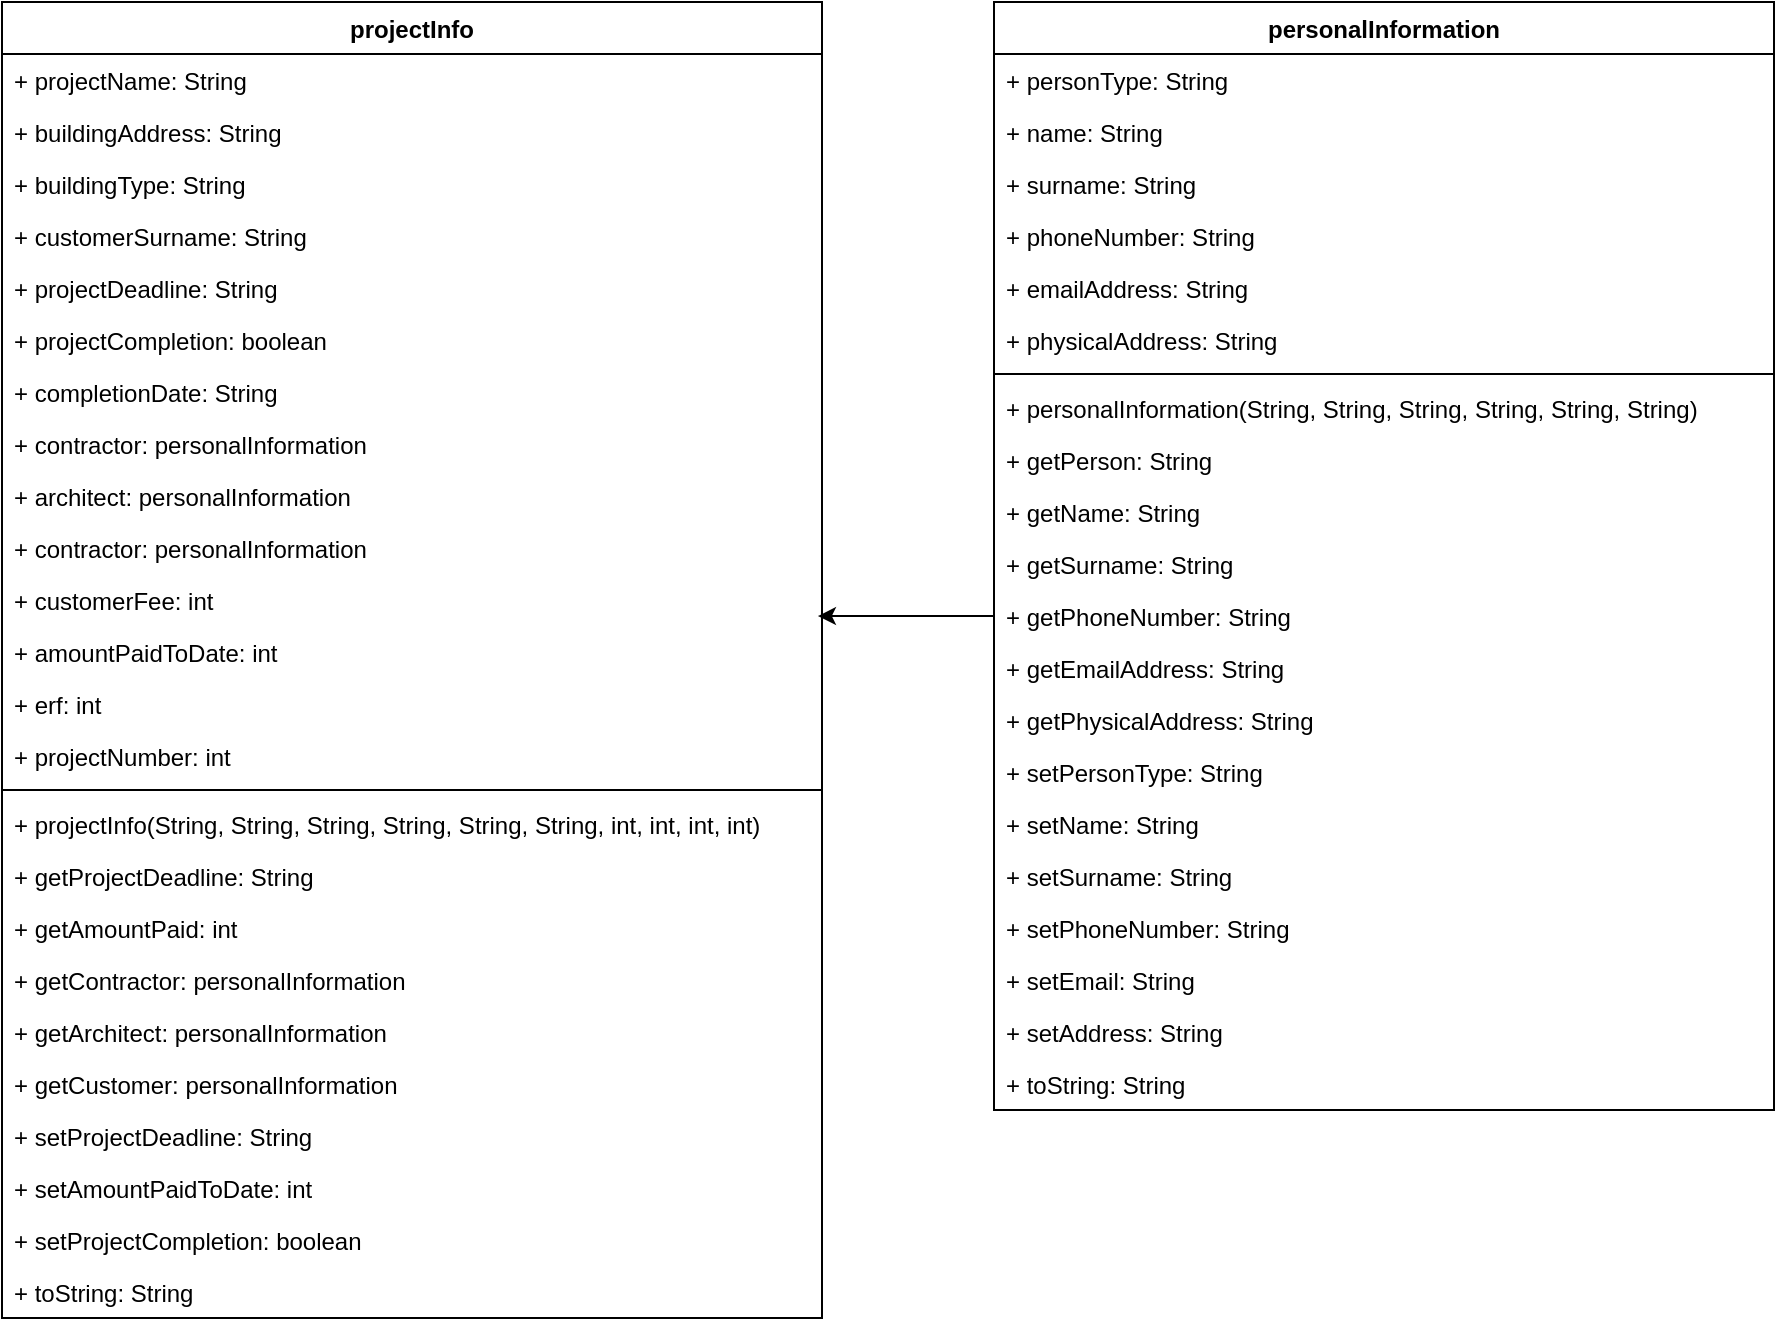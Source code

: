 <mxfile version="18.0.0" type="device"><diagram id="C5RBs43oDa-KdzZeNtuy" name="Page-1"><mxGraphModel dx="946" dy="672" grid="1" gridSize="10" guides="1" tooltips="1" connect="1" arrows="1" fold="1" page="1" pageScale="1" pageWidth="1169" pageHeight="1654" math="0" shadow="0"><root><mxCell id="WIyWlLk6GJQsqaUBKTNV-0"/><mxCell id="WIyWlLk6GJQsqaUBKTNV-1" parent="WIyWlLk6GJQsqaUBKTNV-0"/><mxCell id="fwlJzm1kkUeJA9PwiiAQ-12" value="projectInfo" style="swimlane;fontStyle=1;align=center;verticalAlign=top;childLayout=stackLayout;horizontal=1;startSize=26;horizontalStack=0;resizeParent=1;resizeParentMax=0;resizeLast=0;collapsible=1;marginBottom=0;fontColor=#000000;" vertex="1" parent="WIyWlLk6GJQsqaUBKTNV-1"><mxGeometry x="4" y="110" width="410" height="658" as="geometry"/></mxCell><mxCell id="fwlJzm1kkUeJA9PwiiAQ-13" value="+ projectName: String&#10;" style="text;strokeColor=none;fillColor=none;align=left;verticalAlign=top;spacingLeft=4;spacingRight=4;overflow=hidden;rotatable=0;points=[[0,0.5],[1,0.5]];portConstraint=eastwest;fontColor=#000000;" vertex="1" parent="fwlJzm1kkUeJA9PwiiAQ-12"><mxGeometry y="26" width="410" height="26" as="geometry"/></mxCell><mxCell id="fwlJzm1kkUeJA9PwiiAQ-16" value="+ buildingAddress: String" style="text;strokeColor=none;fillColor=none;align=left;verticalAlign=top;spacingLeft=4;spacingRight=4;overflow=hidden;rotatable=0;points=[[0,0.5],[1,0.5]];portConstraint=eastwest;fontColor=#000000;" vertex="1" parent="fwlJzm1kkUeJA9PwiiAQ-12"><mxGeometry y="52" width="410" height="26" as="geometry"/></mxCell><mxCell id="fwlJzm1kkUeJA9PwiiAQ-17" value="+ buildingType: String" style="text;strokeColor=none;fillColor=none;align=left;verticalAlign=top;spacingLeft=4;spacingRight=4;overflow=hidden;rotatable=0;points=[[0,0.5],[1,0.5]];portConstraint=eastwest;fontColor=#000000;" vertex="1" parent="fwlJzm1kkUeJA9PwiiAQ-12"><mxGeometry y="78" width="410" height="26" as="geometry"/></mxCell><mxCell id="fwlJzm1kkUeJA9PwiiAQ-18" value="+ customerSurname: String&#10;" style="text;strokeColor=none;fillColor=none;align=left;verticalAlign=top;spacingLeft=4;spacingRight=4;overflow=hidden;rotatable=0;points=[[0,0.5],[1,0.5]];portConstraint=eastwest;fontColor=#000000;" vertex="1" parent="fwlJzm1kkUeJA9PwiiAQ-12"><mxGeometry y="104" width="410" height="26" as="geometry"/></mxCell><mxCell id="fwlJzm1kkUeJA9PwiiAQ-19" value="+ projectDeadline: String" style="text;strokeColor=none;fillColor=none;align=left;verticalAlign=top;spacingLeft=4;spacingRight=4;overflow=hidden;rotatable=0;points=[[0,0.5],[1,0.5]];portConstraint=eastwest;fontColor=#000000;" vertex="1" parent="fwlJzm1kkUeJA9PwiiAQ-12"><mxGeometry y="130" width="410" height="26" as="geometry"/></mxCell><mxCell id="fwlJzm1kkUeJA9PwiiAQ-20" value="+ projectCompletion: boolean" style="text;strokeColor=none;fillColor=none;align=left;verticalAlign=top;spacingLeft=4;spacingRight=4;overflow=hidden;rotatable=0;points=[[0,0.5],[1,0.5]];portConstraint=eastwest;fontColor=#000000;" vertex="1" parent="fwlJzm1kkUeJA9PwiiAQ-12"><mxGeometry y="156" width="410" height="26" as="geometry"/></mxCell><mxCell id="fwlJzm1kkUeJA9PwiiAQ-45" value="+ completionDate: String" style="text;strokeColor=none;fillColor=none;align=left;verticalAlign=top;spacingLeft=4;spacingRight=4;overflow=hidden;rotatable=0;points=[[0,0.5],[1,0.5]];portConstraint=eastwest;fontColor=#000000;" vertex="1" parent="fwlJzm1kkUeJA9PwiiAQ-12"><mxGeometry y="182" width="410" height="26" as="geometry"/></mxCell><mxCell id="fwlJzm1kkUeJA9PwiiAQ-46" value="+ contractor: personalInformation" style="text;strokeColor=none;fillColor=none;align=left;verticalAlign=top;spacingLeft=4;spacingRight=4;overflow=hidden;rotatable=0;points=[[0,0.5],[1,0.5]];portConstraint=eastwest;fontColor=#000000;" vertex="1" parent="fwlJzm1kkUeJA9PwiiAQ-12"><mxGeometry y="208" width="410" height="26" as="geometry"/></mxCell><mxCell id="fwlJzm1kkUeJA9PwiiAQ-47" value="+ architect: personalInformation" style="text;strokeColor=none;fillColor=none;align=left;verticalAlign=top;spacingLeft=4;spacingRight=4;overflow=hidden;rotatable=0;points=[[0,0.5],[1,0.5]];portConstraint=eastwest;fontColor=#000000;" vertex="1" parent="fwlJzm1kkUeJA9PwiiAQ-12"><mxGeometry y="234" width="410" height="26" as="geometry"/></mxCell><mxCell id="fwlJzm1kkUeJA9PwiiAQ-48" value="+ contractor: personalInformation" style="text;strokeColor=none;fillColor=none;align=left;verticalAlign=top;spacingLeft=4;spacingRight=4;overflow=hidden;rotatable=0;points=[[0,0.5],[1,0.5]];portConstraint=eastwest;fontColor=#000000;" vertex="1" parent="fwlJzm1kkUeJA9PwiiAQ-12"><mxGeometry y="260" width="410" height="26" as="geometry"/></mxCell><mxCell id="fwlJzm1kkUeJA9PwiiAQ-21" value="+ customerFee: int" style="text;strokeColor=none;fillColor=none;align=left;verticalAlign=top;spacingLeft=4;spacingRight=4;overflow=hidden;rotatable=0;points=[[0,0.5],[1,0.5]];portConstraint=eastwest;fontColor=#000000;" vertex="1" parent="fwlJzm1kkUeJA9PwiiAQ-12"><mxGeometry y="286" width="410" height="26" as="geometry"/></mxCell><mxCell id="fwlJzm1kkUeJA9PwiiAQ-22" value="+ amountPaidToDate: int" style="text;strokeColor=none;fillColor=none;align=left;verticalAlign=top;spacingLeft=4;spacingRight=4;overflow=hidden;rotatable=0;points=[[0,0.5],[1,0.5]];portConstraint=eastwest;fontColor=#000000;" vertex="1" parent="fwlJzm1kkUeJA9PwiiAQ-12"><mxGeometry y="312" width="410" height="26" as="geometry"/></mxCell><mxCell id="fwlJzm1kkUeJA9PwiiAQ-23" value="+ erf: int" style="text;strokeColor=none;fillColor=none;align=left;verticalAlign=top;spacingLeft=4;spacingRight=4;overflow=hidden;rotatable=0;points=[[0,0.5],[1,0.5]];portConstraint=eastwest;fontColor=#000000;" vertex="1" parent="fwlJzm1kkUeJA9PwiiAQ-12"><mxGeometry y="338" width="410" height="26" as="geometry"/></mxCell><mxCell id="fwlJzm1kkUeJA9PwiiAQ-24" value="+ projectNumber: int" style="text;strokeColor=none;fillColor=none;align=left;verticalAlign=top;spacingLeft=4;spacingRight=4;overflow=hidden;rotatable=0;points=[[0,0.5],[1,0.5]];portConstraint=eastwest;fontColor=#000000;" vertex="1" parent="fwlJzm1kkUeJA9PwiiAQ-12"><mxGeometry y="364" width="410" height="26" as="geometry"/></mxCell><mxCell id="fwlJzm1kkUeJA9PwiiAQ-14" value="" style="line;strokeWidth=1;fillColor=none;align=left;verticalAlign=middle;spacingTop=-1;spacingLeft=3;spacingRight=3;rotatable=0;labelPosition=right;points=[];portConstraint=eastwest;fontColor=#000000;" vertex="1" parent="fwlJzm1kkUeJA9PwiiAQ-12"><mxGeometry y="390" width="410" height="8" as="geometry"/></mxCell><mxCell id="fwlJzm1kkUeJA9PwiiAQ-15" value="+ projectInfo(String, String, String, String, String, String, int, int, int, int)" style="text;strokeColor=none;fillColor=none;align=left;verticalAlign=top;spacingLeft=4;spacingRight=4;overflow=hidden;rotatable=0;points=[[0,0.5],[1,0.5]];portConstraint=eastwest;fontColor=#000000;" vertex="1" parent="fwlJzm1kkUeJA9PwiiAQ-12"><mxGeometry y="398" width="410" height="26" as="geometry"/></mxCell><mxCell id="fwlJzm1kkUeJA9PwiiAQ-37" value="+ getProjectDeadline: String" style="text;strokeColor=none;fillColor=none;align=left;verticalAlign=top;spacingLeft=4;spacingRight=4;overflow=hidden;rotatable=0;points=[[0,0.5],[1,0.5]];portConstraint=eastwest;fontColor=#000000;" vertex="1" parent="fwlJzm1kkUeJA9PwiiAQ-12"><mxGeometry y="424" width="410" height="26" as="geometry"/></mxCell><mxCell id="fwlJzm1kkUeJA9PwiiAQ-38" value="+ getAmountPaid: int" style="text;strokeColor=none;fillColor=none;align=left;verticalAlign=top;spacingLeft=4;spacingRight=4;overflow=hidden;rotatable=0;points=[[0,0.5],[1,0.5]];portConstraint=eastwest;fontColor=#000000;" vertex="1" parent="fwlJzm1kkUeJA9PwiiAQ-12"><mxGeometry y="450" width="410" height="26" as="geometry"/></mxCell><mxCell id="fwlJzm1kkUeJA9PwiiAQ-39" value="+ getContractor: personalInformation" style="text;strokeColor=none;fillColor=none;align=left;verticalAlign=top;spacingLeft=4;spacingRight=4;overflow=hidden;rotatable=0;points=[[0,0.5],[1,0.5]];portConstraint=eastwest;fontColor=#000000;" vertex="1" parent="fwlJzm1kkUeJA9PwiiAQ-12"><mxGeometry y="476" width="410" height="26" as="geometry"/></mxCell><mxCell id="fwlJzm1kkUeJA9PwiiAQ-49" value="+ getArchitect: personalInformation" style="text;strokeColor=none;fillColor=none;align=left;verticalAlign=top;spacingLeft=4;spacingRight=4;overflow=hidden;rotatable=0;points=[[0,0.5],[1,0.5]];portConstraint=eastwest;fontColor=#000000;" vertex="1" parent="fwlJzm1kkUeJA9PwiiAQ-12"><mxGeometry y="502" width="410" height="26" as="geometry"/></mxCell><mxCell id="fwlJzm1kkUeJA9PwiiAQ-50" value="+ getCustomer: personalInformation" style="text;strokeColor=none;fillColor=none;align=left;verticalAlign=top;spacingLeft=4;spacingRight=4;overflow=hidden;rotatable=0;points=[[0,0.5],[1,0.5]];portConstraint=eastwest;fontColor=#000000;" vertex="1" parent="fwlJzm1kkUeJA9PwiiAQ-12"><mxGeometry y="528" width="410" height="26" as="geometry"/></mxCell><mxCell id="fwlJzm1kkUeJA9PwiiAQ-51" value="+ setProjectDeadline: String" style="text;strokeColor=none;fillColor=none;align=left;verticalAlign=top;spacingLeft=4;spacingRight=4;overflow=hidden;rotatable=0;points=[[0,0.5],[1,0.5]];portConstraint=eastwest;fontColor=#000000;" vertex="1" parent="fwlJzm1kkUeJA9PwiiAQ-12"><mxGeometry y="554" width="410" height="26" as="geometry"/></mxCell><mxCell id="fwlJzm1kkUeJA9PwiiAQ-52" value="+ setAmountPaidToDate: int" style="text;strokeColor=none;fillColor=none;align=left;verticalAlign=top;spacingLeft=4;spacingRight=4;overflow=hidden;rotatable=0;points=[[0,0.5],[1,0.5]];portConstraint=eastwest;fontColor=#000000;" vertex="1" parent="fwlJzm1kkUeJA9PwiiAQ-12"><mxGeometry y="580" width="410" height="26" as="geometry"/></mxCell><mxCell id="fwlJzm1kkUeJA9PwiiAQ-53" value="+ setProjectCompletion: boolean" style="text;strokeColor=none;fillColor=none;align=left;verticalAlign=top;spacingLeft=4;spacingRight=4;overflow=hidden;rotatable=0;points=[[0,0.5],[1,0.5]];portConstraint=eastwest;fontColor=#000000;" vertex="1" parent="fwlJzm1kkUeJA9PwiiAQ-12"><mxGeometry y="606" width="410" height="26" as="geometry"/></mxCell><mxCell id="fwlJzm1kkUeJA9PwiiAQ-25" value="+ toString: String" style="text;strokeColor=none;fillColor=none;align=left;verticalAlign=top;spacingLeft=4;spacingRight=4;overflow=hidden;rotatable=0;points=[[0,0.5],[1,0.5]];portConstraint=eastwest;fontColor=#000000;" vertex="1" parent="fwlJzm1kkUeJA9PwiiAQ-12"><mxGeometry y="632" width="410" height="26" as="geometry"/></mxCell><mxCell id="fwlJzm1kkUeJA9PwiiAQ-26" value="personalInformation" style="swimlane;fontStyle=1;align=center;verticalAlign=top;childLayout=stackLayout;horizontal=1;startSize=26;horizontalStack=0;resizeParent=1;resizeParentMax=0;resizeLast=0;collapsible=1;marginBottom=0;fontColor=#000000;" vertex="1" parent="WIyWlLk6GJQsqaUBKTNV-1"><mxGeometry x="500" y="110" width="390" height="554" as="geometry"/></mxCell><mxCell id="fwlJzm1kkUeJA9PwiiAQ-27" value="+ personType: String" style="text;strokeColor=none;fillColor=none;align=left;verticalAlign=top;spacingLeft=4;spacingRight=4;overflow=hidden;rotatable=0;points=[[0,0.5],[1,0.5]];portConstraint=eastwest;fontColor=#000000;" vertex="1" parent="fwlJzm1kkUeJA9PwiiAQ-26"><mxGeometry y="26" width="390" height="26" as="geometry"/></mxCell><mxCell id="fwlJzm1kkUeJA9PwiiAQ-54" value="+ name: String" style="text;strokeColor=none;fillColor=none;align=left;verticalAlign=top;spacingLeft=4;spacingRight=4;overflow=hidden;rotatable=0;points=[[0,0.5],[1,0.5]];portConstraint=eastwest;fontColor=#000000;" vertex="1" parent="fwlJzm1kkUeJA9PwiiAQ-26"><mxGeometry y="52" width="390" height="26" as="geometry"/></mxCell><mxCell id="fwlJzm1kkUeJA9PwiiAQ-30" value="+ surname: String" style="text;strokeColor=none;fillColor=none;align=left;verticalAlign=top;spacingLeft=4;spacingRight=4;overflow=hidden;rotatable=0;points=[[0,0.5],[1,0.5]];portConstraint=eastwest;fontColor=#000000;" vertex="1" parent="fwlJzm1kkUeJA9PwiiAQ-26"><mxGeometry y="78" width="390" height="26" as="geometry"/></mxCell><mxCell id="fwlJzm1kkUeJA9PwiiAQ-31" value="+ phoneNumber: String" style="text;strokeColor=none;fillColor=none;align=left;verticalAlign=top;spacingLeft=4;spacingRight=4;overflow=hidden;rotatable=0;points=[[0,0.5],[1,0.5]];portConstraint=eastwest;fontColor=#000000;" vertex="1" parent="fwlJzm1kkUeJA9PwiiAQ-26"><mxGeometry y="104" width="390" height="26" as="geometry"/></mxCell><mxCell id="fwlJzm1kkUeJA9PwiiAQ-32" value="+ emailAddress: String" style="text;strokeColor=none;fillColor=none;align=left;verticalAlign=top;spacingLeft=4;spacingRight=4;overflow=hidden;rotatable=0;points=[[0,0.5],[1,0.5]];portConstraint=eastwest;fontColor=#000000;" vertex="1" parent="fwlJzm1kkUeJA9PwiiAQ-26"><mxGeometry y="130" width="390" height="26" as="geometry"/></mxCell><mxCell id="fwlJzm1kkUeJA9PwiiAQ-33" value="+ physicalAddress: String" style="text;strokeColor=none;fillColor=none;align=left;verticalAlign=top;spacingLeft=4;spacingRight=4;overflow=hidden;rotatable=0;points=[[0,0.5],[1,0.5]];portConstraint=eastwest;fontColor=#000000;" vertex="1" parent="fwlJzm1kkUeJA9PwiiAQ-26"><mxGeometry y="156" width="390" height="26" as="geometry"/></mxCell><mxCell id="fwlJzm1kkUeJA9PwiiAQ-28" value="" style="line;strokeWidth=1;fillColor=none;align=left;verticalAlign=middle;spacingTop=-1;spacingLeft=3;spacingRight=3;rotatable=0;labelPosition=right;points=[];portConstraint=eastwest;fontColor=#000000;" vertex="1" parent="fwlJzm1kkUeJA9PwiiAQ-26"><mxGeometry y="182" width="390" height="8" as="geometry"/></mxCell><mxCell id="fwlJzm1kkUeJA9PwiiAQ-29" value="+ personalInformation(String, String, String, String, String, String)" style="text;strokeColor=none;fillColor=none;align=left;verticalAlign=top;spacingLeft=4;spacingRight=4;overflow=hidden;rotatable=0;points=[[0,0.5],[1,0.5]];portConstraint=eastwest;fontColor=#000000;" vertex="1" parent="fwlJzm1kkUeJA9PwiiAQ-26"><mxGeometry y="190" width="390" height="26" as="geometry"/></mxCell><mxCell id="fwlJzm1kkUeJA9PwiiAQ-55" value="+ getPerson: String" style="text;strokeColor=none;fillColor=none;align=left;verticalAlign=top;spacingLeft=4;spacingRight=4;overflow=hidden;rotatable=0;points=[[0,0.5],[1,0.5]];portConstraint=eastwest;fontColor=#000000;" vertex="1" parent="fwlJzm1kkUeJA9PwiiAQ-26"><mxGeometry y="216" width="390" height="26" as="geometry"/></mxCell><mxCell id="fwlJzm1kkUeJA9PwiiAQ-56" value="+ getName: String" style="text;strokeColor=none;fillColor=none;align=left;verticalAlign=top;spacingLeft=4;spacingRight=4;overflow=hidden;rotatable=0;points=[[0,0.5],[1,0.5]];portConstraint=eastwest;fontColor=#000000;" vertex="1" parent="fwlJzm1kkUeJA9PwiiAQ-26"><mxGeometry y="242" width="390" height="26" as="geometry"/></mxCell><mxCell id="fwlJzm1kkUeJA9PwiiAQ-57" value="+ getSurname: String" style="text;strokeColor=none;fillColor=none;align=left;verticalAlign=top;spacingLeft=4;spacingRight=4;overflow=hidden;rotatable=0;points=[[0,0.5],[1,0.5]];portConstraint=eastwest;fontColor=#000000;" vertex="1" parent="fwlJzm1kkUeJA9PwiiAQ-26"><mxGeometry y="268" width="390" height="26" as="geometry"/></mxCell><mxCell id="fwlJzm1kkUeJA9PwiiAQ-58" value="+ getPhoneNumber: String" style="text;strokeColor=none;fillColor=none;align=left;verticalAlign=top;spacingLeft=4;spacingRight=4;overflow=hidden;rotatable=0;points=[[0,0.5],[1,0.5]];portConstraint=eastwest;fontColor=#000000;" vertex="1" parent="fwlJzm1kkUeJA9PwiiAQ-26"><mxGeometry y="294" width="390" height="26" as="geometry"/></mxCell><mxCell id="fwlJzm1kkUeJA9PwiiAQ-59" value="+ getEmailAddress: String" style="text;strokeColor=none;fillColor=none;align=left;verticalAlign=top;spacingLeft=4;spacingRight=4;overflow=hidden;rotatable=0;points=[[0,0.5],[1,0.5]];portConstraint=eastwest;fontColor=#000000;" vertex="1" parent="fwlJzm1kkUeJA9PwiiAQ-26"><mxGeometry y="320" width="390" height="26" as="geometry"/></mxCell><mxCell id="fwlJzm1kkUeJA9PwiiAQ-60" value="+ getPhysicalAddress: String" style="text;strokeColor=none;fillColor=none;align=left;verticalAlign=top;spacingLeft=4;spacingRight=4;overflow=hidden;rotatable=0;points=[[0,0.5],[1,0.5]];portConstraint=eastwest;fontColor=#000000;" vertex="1" parent="fwlJzm1kkUeJA9PwiiAQ-26"><mxGeometry y="346" width="390" height="26" as="geometry"/></mxCell><mxCell id="fwlJzm1kkUeJA9PwiiAQ-61" value="+ setPersonType: String" style="text;strokeColor=none;fillColor=none;align=left;verticalAlign=top;spacingLeft=4;spacingRight=4;overflow=hidden;rotatable=0;points=[[0,0.5],[1,0.5]];portConstraint=eastwest;fontColor=#000000;" vertex="1" parent="fwlJzm1kkUeJA9PwiiAQ-26"><mxGeometry y="372" width="390" height="26" as="geometry"/></mxCell><mxCell id="fwlJzm1kkUeJA9PwiiAQ-62" value="+ setName: String" style="text;strokeColor=none;fillColor=none;align=left;verticalAlign=top;spacingLeft=4;spacingRight=4;overflow=hidden;rotatable=0;points=[[0,0.5],[1,0.5]];portConstraint=eastwest;fontColor=#000000;" vertex="1" parent="fwlJzm1kkUeJA9PwiiAQ-26"><mxGeometry y="398" width="390" height="26" as="geometry"/></mxCell><mxCell id="fwlJzm1kkUeJA9PwiiAQ-63" value="+ setSurname: String" style="text;strokeColor=none;fillColor=none;align=left;verticalAlign=top;spacingLeft=4;spacingRight=4;overflow=hidden;rotatable=0;points=[[0,0.5],[1,0.5]];portConstraint=eastwest;fontColor=#000000;" vertex="1" parent="fwlJzm1kkUeJA9PwiiAQ-26"><mxGeometry y="424" width="390" height="26" as="geometry"/></mxCell><mxCell id="fwlJzm1kkUeJA9PwiiAQ-64" value="+ setPhoneNumber: String" style="text;strokeColor=none;fillColor=none;align=left;verticalAlign=top;spacingLeft=4;spacingRight=4;overflow=hidden;rotatable=0;points=[[0,0.5],[1,0.5]];portConstraint=eastwest;fontColor=#000000;" vertex="1" parent="fwlJzm1kkUeJA9PwiiAQ-26"><mxGeometry y="450" width="390" height="26" as="geometry"/></mxCell><mxCell id="fwlJzm1kkUeJA9PwiiAQ-65" value="+ setEmail: String" style="text;strokeColor=none;fillColor=none;align=left;verticalAlign=top;spacingLeft=4;spacingRight=4;overflow=hidden;rotatable=0;points=[[0,0.5],[1,0.5]];portConstraint=eastwest;fontColor=#000000;" vertex="1" parent="fwlJzm1kkUeJA9PwiiAQ-26"><mxGeometry y="476" width="390" height="26" as="geometry"/></mxCell><mxCell id="fwlJzm1kkUeJA9PwiiAQ-66" value="+ setAddress: String" style="text;strokeColor=none;fillColor=none;align=left;verticalAlign=top;spacingLeft=4;spacingRight=4;overflow=hidden;rotatable=0;points=[[0,0.5],[1,0.5]];portConstraint=eastwest;fontColor=#000000;" vertex="1" parent="fwlJzm1kkUeJA9PwiiAQ-26"><mxGeometry y="502" width="390" height="26" as="geometry"/></mxCell><mxCell id="fwlJzm1kkUeJA9PwiiAQ-34" value="+ toString: String" style="text;strokeColor=none;fillColor=none;align=left;verticalAlign=top;spacingLeft=4;spacingRight=4;overflow=hidden;rotatable=0;points=[[0,0.5],[1,0.5]];portConstraint=eastwest;fontColor=#000000;" vertex="1" parent="fwlJzm1kkUeJA9PwiiAQ-26"><mxGeometry y="528" width="390" height="26" as="geometry"/></mxCell><mxCell id="fwlJzm1kkUeJA9PwiiAQ-67" value="" style="endArrow=classic;html=1;rounded=0;fontColor=#000000;entryX=0.995;entryY=-0.192;entryDx=0;entryDy=0;entryPerimeter=0;exitX=0;exitY=0.5;exitDx=0;exitDy=0;" edge="1" parent="WIyWlLk6GJQsqaUBKTNV-1" source="fwlJzm1kkUeJA9PwiiAQ-58" target="fwlJzm1kkUeJA9PwiiAQ-22"><mxGeometry width="50" height="50" relative="1" as="geometry"><mxPoint x="490" y="420" as="sourcePoint"/><mxPoint x="480" y="410" as="targetPoint"/></mxGeometry></mxCell></root></mxGraphModel></diagram></mxfile>